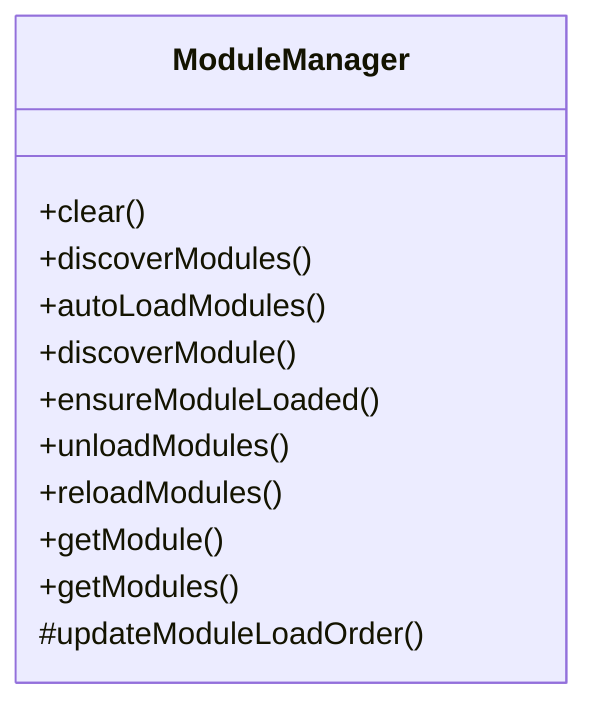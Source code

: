 classDiagram
    class ModuleManager {
        +clear()
        +discoverModules()
        +autoLoadModules()
        +discoverModule()
        +ensureModuleLoaded()
        +unloadModules()
        +reloadModules()
        +getModule()
        +getModules()
        #updateModuleLoadOrder()
    }